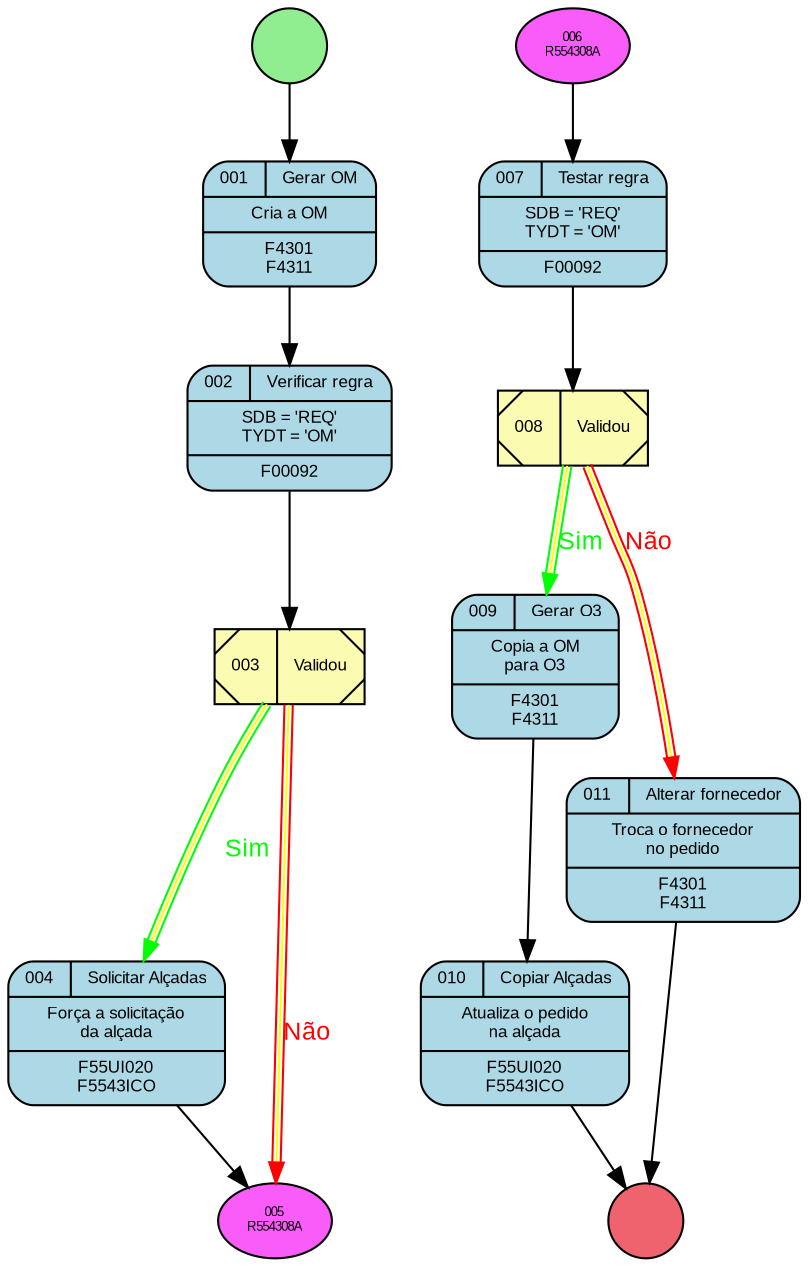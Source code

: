 digraph R {
    nodeini [
                shape=circle,
                style="filled",
                fillcolor="lightgreen",
                label=""
            ]
    node001 [
                fontname = "Arial",
                fontsize = 8,
                shape=record,
                style="rounded,filled",
                fillcolor="lightblue"
                label="{{001|Gerar OM}|Cria a OM|F4301\nF4311}"
            ]
    node002 [
                fontname = "Arial",
                fontsize = 8,
                shape=record,
                style="rounded,filled",
                fillcolor="lightblue"
                label="{{002|Verificar regra}|SDB = 'REQ'\nTYDT = 'OM'|F00092}"
            ]
    node003 [
                fontname = "Arial",
                fontsize = 8,
                shape=record,
                style="diagonals,filled",
                fillcolor="#fbfbb1"
                label="003|Validou"
            ]
    node004 [
                fontname = "Arial",
                fontsize = 8,
                shape=record,
                style="rounded,filled",
                fillcolor="lightblue"
                label="{{004|Solicitar Alçadas}|Força a solicitação\nda alçada|F55UI020\nF5543ICO}"
            ]
    node005 [
                fontname = "Arial",
                fontsize = 6,
                shape=ellipse,
                style="filled",
                fillcolor="#fa5cfa",
                label="005\nR554308A"
            ]
    node006 [
                fontname = "Arial",
                fontsize = 6,
                shape=ellipse,
                style="filled",
                fillcolor="#fa5cfa",
                label="006\nR554308A"
            ]
    node007 [
                fontname = "Arial",
                fontsize = 8,
                shape=record,
                style="rounded,filled",
                fillcolor="lightblue"
                label="{{007|Testar regra}|SDB = 'REQ'\nTYDT = 'OM'|F00092}"
            ]
    node008 [
                fontname = "Arial",
                fontsize = 8,
                shape=record,
                style="diagonals,filled",
                fillcolor="#fbfbb1"
                label="008|Validou"
            ]
    node009 [
                fontname = "Arial",
                fontsize = 8,
                shape=record,
                style="rounded,filled",
                fillcolor="lightblue"
                label="{{009|Gerar O3}|Copia a OM\npara O3|F4301\nF4311}"
            ]
    node010 [
                fontname = "Arial",
                fontsize = 8,
                shape=record,
                style="rounded,filled",
                fillcolor="lightblue"
                label="{{010|Copiar Alçadas}|Atualiza o pedido\nna alçada|F55UI020\nF5543ICO}"
            ]
    node011 [
                fontname = "Arial",
                fontsize = 8,
                shape=record,
                style="rounded,filled",
                fillcolor="lightblue"
                label="{{011|Alterar fornecedor}|Troca o fornecedor\nno pedido|F4301\nF4311}"
            ]
    nodefin [
                shape=circle,
                style="filled",
                fillcolor="#ee636e",
                label=""
            ]
    nodeini -> node001
    node001 -> node002
    node002 -> node003
    node003 -> node004 [fontname = "Arial", fontsize = 12, fontcolor="green", color="green:yellow:green", label="Sim"]
    node003 -> node005 [fontname = "Arial", fontsize = 12, fontcolor="red", color="red:yellow:red", label="Não"]
    node004 -> node005
    node006 -> node007
    node007 -> node008
    node008 -> node009 [fontname = "Arial", fontsize = 12, fontcolor="green", color="green:yellow:green", label="Sim"]
    node009 -> node010
    node010 -> nodefin
    node008 -> node011 [fontname = "Arial", fontsize = 12, fontcolor="red", color="red:yellow:red", label="Não"]
    node011 -> nodefin
}